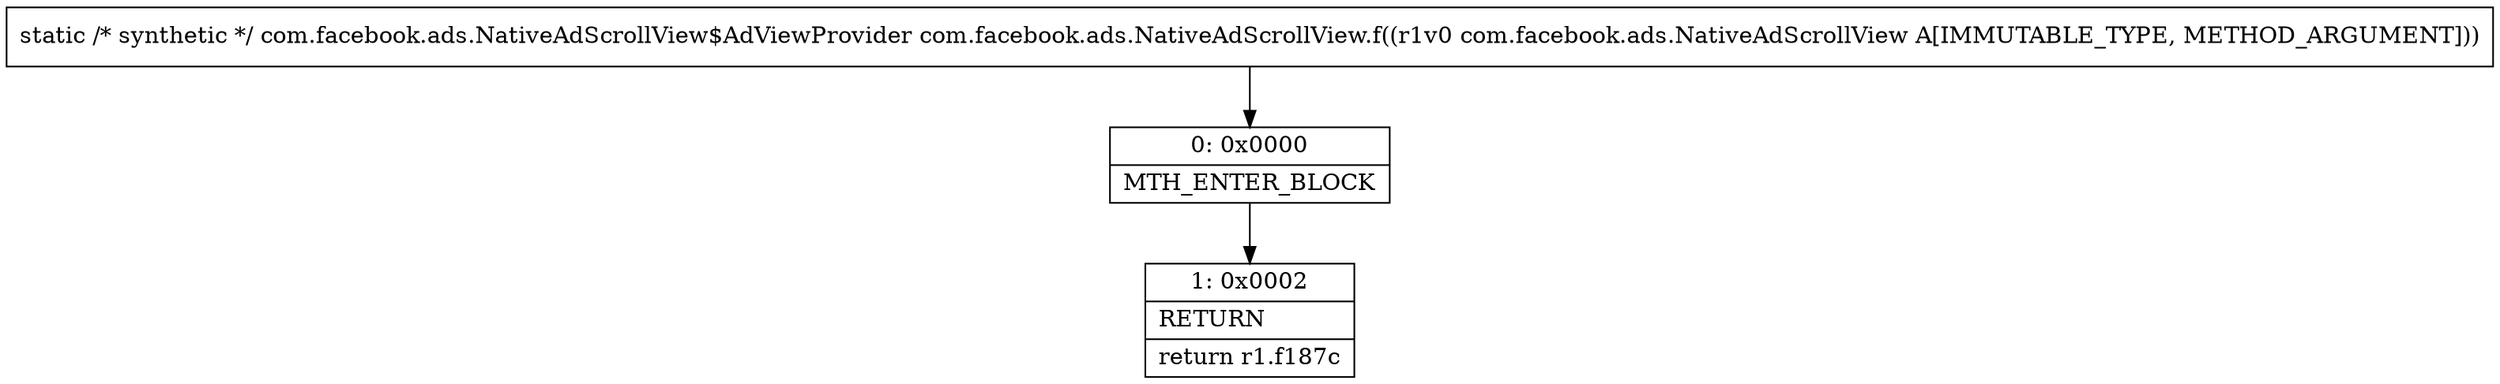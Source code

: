 digraph "CFG forcom.facebook.ads.NativeAdScrollView.f(Lcom\/facebook\/ads\/NativeAdScrollView;)Lcom\/facebook\/ads\/NativeAdScrollView$AdViewProvider;" {
Node_0 [shape=record,label="{0\:\ 0x0000|MTH_ENTER_BLOCK\l}"];
Node_1 [shape=record,label="{1\:\ 0x0002|RETURN\l|return r1.f187c\l}"];
MethodNode[shape=record,label="{static \/* synthetic *\/ com.facebook.ads.NativeAdScrollView$AdViewProvider com.facebook.ads.NativeAdScrollView.f((r1v0 com.facebook.ads.NativeAdScrollView A[IMMUTABLE_TYPE, METHOD_ARGUMENT])) }"];
MethodNode -> Node_0;
Node_0 -> Node_1;
}

